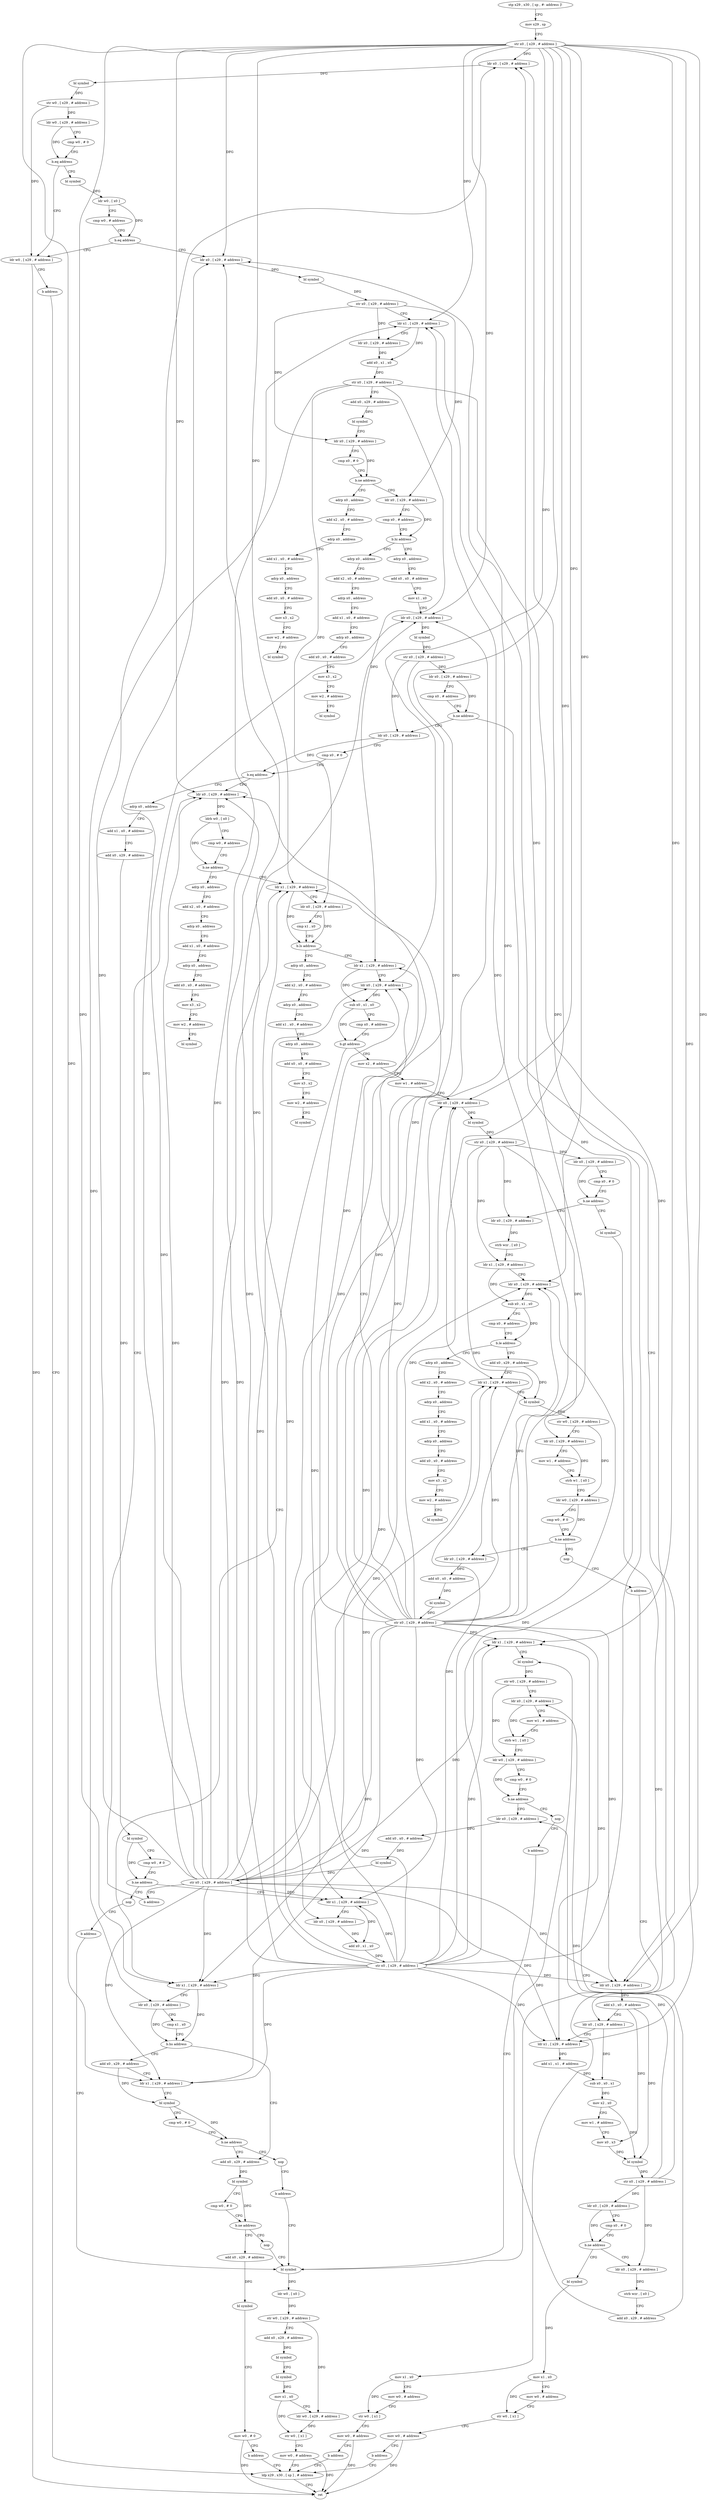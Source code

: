 digraph "func" {
"202740" [label = "stp x29 , x30 , [ sp , #- address ]!" ]
"202744" [label = "mov x29 , sp" ]
"202748" [label = "str x0 , [ x29 , # address ]" ]
"202752" [label = "ldr x0 , [ x29 , # address ]" ]
"202756" [label = "bl symbol" ]
"202760" [label = "str w0 , [ x29 , # address ]" ]
"202764" [label = "ldr w0 , [ x29 , # address ]" ]
"202768" [label = "cmp w0 , # 0" ]
"202772" [label = "b.eq address" ]
"202792" [label = "ldr w0 , [ x29 , # address ]" ]
"202776" [label = "bl symbol" ]
"202796" [label = "b address" ]
"203612" [label = "ldp x29 , x30 , [ sp ] , # address" ]
"202780" [label = "ldr w0 , [ x0 ]" ]
"202784" [label = "cmp w0 , # address" ]
"202788" [label = "b.eq address" ]
"202800" [label = "ldr x0 , [ x29 , # address ]" ]
"203616" [label = "ret" ]
"202804" [label = "bl symbol" ]
"202808" [label = "str x0 , [ x29 , # address ]" ]
"202812" [label = "ldr x1 , [ x29 , # address ]" ]
"202816" [label = "ldr x0 , [ x29 , # address ]" ]
"202820" [label = "add x0 , x1 , x0" ]
"202824" [label = "str x0 , [ x29 , # address ]" ]
"202828" [label = "add x0 , x29 , # address" ]
"202832" [label = "bl symbol" ]
"202836" [label = "ldr x0 , [ x29 , # address ]" ]
"202840" [label = "cmp x0 , # 0" ]
"202844" [label = "b.ne address" ]
"202884" [label = "ldr x0 , [ x29 , # address ]" ]
"202848" [label = "adrp x0 , address" ]
"202888" [label = "cmp x0 , # address" ]
"202892" [label = "b.hi address" ]
"202932" [label = "adrp x0 , address" ]
"202896" [label = "adrp x0 , address" ]
"202852" [label = "add x2 , x0 , # address" ]
"202856" [label = "adrp x0 , address" ]
"202860" [label = "add x1 , x0 , # address" ]
"202864" [label = "adrp x0 , address" ]
"202868" [label = "add x0 , x0 , # address" ]
"202872" [label = "mov x3 , x2" ]
"202876" [label = "mov w2 , # address" ]
"202880" [label = "bl symbol" ]
"202936" [label = "add x0 , x0 , # address" ]
"202940" [label = "mov x1 , x0" ]
"202944" [label = "ldr x0 , [ x29 , # address ]" ]
"202948" [label = "bl symbol" ]
"202952" [label = "str x0 , [ x29 , # address ]" ]
"202956" [label = "ldr x0 , [ x29 , # address ]" ]
"202960" [label = "cmp x0 , # address" ]
"202964" [label = "b.ne address" ]
"203116" [label = "ldr x0 , [ x29 , # address ]" ]
"202968" [label = "ldr x0 , [ x29 , # address ]" ]
"202900" [label = "add x2 , x0 , # address" ]
"202904" [label = "adrp x0 , address" ]
"202908" [label = "add x1 , x0 , # address" ]
"202912" [label = "adrp x0 , address" ]
"202916" [label = "add x0 , x0 , # address" ]
"202920" [label = "mov x3 , x2" ]
"202924" [label = "mov w2 , # address" ]
"202928" [label = "bl symbol" ]
"203120" [label = "cmp x0 , # 0" ]
"203124" [label = "b.eq address" ]
"203168" [label = "ldr x0 , [ x29 , # address ]" ]
"203128" [label = "adrp x0 , address" ]
"202972" [label = "add x3 , x0 , # address" ]
"202976" [label = "ldr x0 , [ x29 , # address ]" ]
"202980" [label = "ldr x1 , [ x29 , # address ]" ]
"202984" [label = "add x1 , x1 , # address" ]
"202988" [label = "sub x0 , x0 , x1" ]
"202992" [label = "mov x2 , x0" ]
"202996" [label = "mov w1 , # address" ]
"203000" [label = "mov x0 , x3" ]
"203004" [label = "bl symbol" ]
"203008" [label = "str x0 , [ x29 , # address ]" ]
"203012" [label = "ldr x0 , [ x29 , # address ]" ]
"203016" [label = "cmp x0 , # 0" ]
"203020" [label = "b.ne address" ]
"203048" [label = "ldr x0 , [ x29 , # address ]" ]
"203024" [label = "bl symbol" ]
"203172" [label = "ldrb w0 , [ x0 ]" ]
"203176" [label = "cmp w0 , # address" ]
"203180" [label = "b.ne address" ]
"203220" [label = "ldr x1 , [ x29 , # address ]" ]
"203184" [label = "adrp x0 , address" ]
"203132" [label = "add x1 , x0 , # address" ]
"203136" [label = "add x0 , x29 , # address" ]
"203140" [label = "bl symbol" ]
"203144" [label = "cmp w0 , # 0" ]
"203148" [label = "b.ne address" ]
"203544" [label = "nop" ]
"203152" [label = "ldr x1 , [ x29 , # address ]" ]
"203052" [label = "strb wzr , [ x0 ]" ]
"203056" [label = "add x0 , x29 , # address" ]
"203060" [label = "ldr x1 , [ x29 , # address ]" ]
"203064" [label = "bl symbol" ]
"203068" [label = "str w0 , [ x29 , # address ]" ]
"203072" [label = "ldr x0 , [ x29 , # address ]" ]
"203076" [label = "mov w1 , # address" ]
"203080" [label = "strb w1 , [ x0 ]" ]
"203084" [label = "ldr w0 , [ x29 , # address ]" ]
"203088" [label = "cmp w0 , # 0" ]
"203092" [label = "b.ne address" ]
"203536" [label = "nop" ]
"203096" [label = "ldr x0 , [ x29 , # address ]" ]
"203028" [label = "mov x1 , x0" ]
"203032" [label = "mov w0 , # address" ]
"203036" [label = "str w0 , [ x1 ]" ]
"203040" [label = "mov w0 , # address" ]
"203044" [label = "b address" ]
"203224" [label = "ldr x0 , [ x29 , # address ]" ]
"203228" [label = "cmp x1 , x0" ]
"203232" [label = "b.ls address" ]
"203448" [label = "ldr x1 , [ x29 , # address ]" ]
"203236" [label = "adrp x0 , address" ]
"203188" [label = "add x2 , x0 , # address" ]
"203192" [label = "adrp x0 , address" ]
"203196" [label = "add x1 , x0 , # address" ]
"203200" [label = "adrp x0 , address" ]
"203204" [label = "add x0 , x0 , # address" ]
"203208" [label = "mov x3 , x2" ]
"203212" [label = "mov w2 , # address" ]
"203216" [label = "bl symbol" ]
"203548" [label = "b address" ]
"203572" [label = "bl symbol" ]
"203156" [label = "ldr x0 , [ x29 , # address ]" ]
"203160" [label = "add x0 , x1 , x0" ]
"203164" [label = "str x0 , [ x29 , # address ]" ]
"203540" [label = "b address" ]
"203100" [label = "add x0 , x0 , # address" ]
"203104" [label = "bl symbol" ]
"203108" [label = "str x0 , [ x29 , # address ]" ]
"203112" [label = "b address" ]
"203452" [label = "ldr x0 , [ x29 , # address ]" ]
"203456" [label = "sub x0 , x1 , x0" ]
"203460" [label = "cmp x0 , # address" ]
"203464" [label = "b.gt address" ]
"203272" [label = "mov x2 , # address" ]
"203468" [label = "ldr x1 , [ x29 , # address ]" ]
"203240" [label = "add x2 , x0 , # address" ]
"203244" [label = "adrp x0 , address" ]
"203248" [label = "add x1 , x0 , # address" ]
"203252" [label = "adrp x0 , address" ]
"203256" [label = "add x0 , x0 , # address" ]
"203260" [label = "mov x3 , x2" ]
"203264" [label = "mov w2 , # address" ]
"203268" [label = "bl symbol" ]
"203576" [label = "ldr w0 , [ x0 ]" ]
"203580" [label = "str w0 , [ x29 , # address ]" ]
"203584" [label = "add x0 , x29 , # address" ]
"203588" [label = "bl symbol" ]
"203592" [label = "bl symbol" ]
"203596" [label = "mov x1 , x0" ]
"203600" [label = "ldr w0 , [ x29 , # address ]" ]
"203604" [label = "str w0 , [ x1 ]" ]
"203608" [label = "mov w0 , # address" ]
"203276" [label = "mov w1 , # address" ]
"203280" [label = "ldr x0 , [ x29 , # address ]" ]
"203284" [label = "bl symbol" ]
"203288" [label = "str x0 , [ x29 , # address ]" ]
"203292" [label = "ldr x0 , [ x29 , # address ]" ]
"203296" [label = "cmp x0 , # 0" ]
"203300" [label = "b.ne address" ]
"203328" [label = "ldr x0 , [ x29 , # address ]" ]
"203304" [label = "bl symbol" ]
"203472" [label = "ldr x0 , [ x29 , # address ]" ]
"203476" [label = "cmp x1 , x0" ]
"203480" [label = "b.hs address" ]
"203504" [label = "add x0 , x29 , # address" ]
"203484" [label = "add x0 , x29 , # address" ]
"203332" [label = "strb wzr , [ x0 ]" ]
"203336" [label = "ldr x1 , [ x29 , # address ]" ]
"203340" [label = "ldr x0 , [ x29 , # address ]" ]
"203344" [label = "sub x0 , x1 , x0" ]
"203348" [label = "cmp x0 , # address" ]
"203352" [label = "b.le address" ]
"203392" [label = "add x0 , x29 , # address" ]
"203356" [label = "adrp x0 , address" ]
"203308" [label = "mov x1 , x0" ]
"203312" [label = "mov w0 , # address" ]
"203316" [label = "str w0 , [ x1 ]" ]
"203320" [label = "mov w0 , # address" ]
"203324" [label = "b address" ]
"203508" [label = "bl symbol" ]
"203512" [label = "cmp w0 , # 0" ]
"203516" [label = "b.ne address" ]
"203568" [label = "nop" ]
"203520" [label = "add x0 , x29 , # address" ]
"203488" [label = "ldr x1 , [ x29 , # address ]" ]
"203492" [label = "bl symbol" ]
"203496" [label = "cmp w0 , # 0" ]
"203500" [label = "b.ne address" ]
"203560" [label = "nop" ]
"203396" [label = "ldr x1 , [ x29 , # address ]" ]
"203400" [label = "bl symbol" ]
"203404" [label = "str w0 , [ x29 , # address ]" ]
"203408" [label = "ldr x0 , [ x29 , # address ]" ]
"203412" [label = "mov w1 , # address" ]
"203416" [label = "strb w1 , [ x0 ]" ]
"203420" [label = "ldr w0 , [ x29 , # address ]" ]
"203424" [label = "cmp w0 , # 0" ]
"203428" [label = "b.ne address" ]
"203552" [label = "nop" ]
"203432" [label = "ldr x0 , [ x29 , # address ]" ]
"203360" [label = "add x2 , x0 , # address" ]
"203364" [label = "adrp x0 , address" ]
"203368" [label = "add x1 , x0 , # address" ]
"203372" [label = "adrp x0 , address" ]
"203376" [label = "add x0 , x0 , # address" ]
"203380" [label = "mov x3 , x2" ]
"203384" [label = "mov w2 , # address" ]
"203388" [label = "bl symbol" ]
"203524" [label = "bl symbol" ]
"203528" [label = "mov w0 , # 0" ]
"203532" [label = "b address" ]
"203564" [label = "b address" ]
"203556" [label = "b address" ]
"203436" [label = "add x0 , x0 , # address" ]
"203440" [label = "bl symbol" ]
"203444" [label = "str x0 , [ x29 , # address ]" ]
"202740" -> "202744" [ label = "CFG" ]
"202744" -> "202748" [ label = "CFG" ]
"202748" -> "202752" [ label = "DFG" ]
"202748" -> "202800" [ label = "DFG" ]
"202748" -> "202812" [ label = "DFG" ]
"202748" -> "202944" [ label = "DFG" ]
"202748" -> "202968" [ label = "DFG" ]
"202748" -> "202980" [ label = "DFG" ]
"202748" -> "203168" [ label = "DFG" ]
"202748" -> "203060" [ label = "DFG" ]
"202748" -> "203220" [ label = "DFG" ]
"202748" -> "203152" [ label = "DFG" ]
"202748" -> "203452" [ label = "DFG" ]
"202748" -> "203280" [ label = "DFG" ]
"202748" -> "203468" [ label = "DFG" ]
"202748" -> "203340" [ label = "DFG" ]
"202748" -> "203488" [ label = "DFG" ]
"202748" -> "203396" [ label = "DFG" ]
"202752" -> "202756" [ label = "DFG" ]
"202756" -> "202760" [ label = "DFG" ]
"202760" -> "202764" [ label = "DFG" ]
"202760" -> "202792" [ label = "DFG" ]
"202764" -> "202768" [ label = "CFG" ]
"202764" -> "202772" [ label = "DFG" ]
"202768" -> "202772" [ label = "CFG" ]
"202772" -> "202792" [ label = "CFG" ]
"202772" -> "202776" [ label = "CFG" ]
"202792" -> "202796" [ label = "CFG" ]
"202792" -> "203616" [ label = "DFG" ]
"202776" -> "202780" [ label = "DFG" ]
"202796" -> "203612" [ label = "CFG" ]
"203612" -> "203616" [ label = "CFG" ]
"202780" -> "202784" [ label = "CFG" ]
"202780" -> "202788" [ label = "DFG" ]
"202784" -> "202788" [ label = "CFG" ]
"202788" -> "202800" [ label = "CFG" ]
"202788" -> "202792" [ label = "CFG" ]
"202800" -> "202804" [ label = "DFG" ]
"202804" -> "202808" [ label = "DFG" ]
"202808" -> "202812" [ label = "CFG" ]
"202808" -> "202816" [ label = "DFG" ]
"202808" -> "202836" [ label = "DFG" ]
"202808" -> "202884" [ label = "DFG" ]
"202812" -> "202816" [ label = "CFG" ]
"202812" -> "202820" [ label = "DFG" ]
"202816" -> "202820" [ label = "DFG" ]
"202820" -> "202824" [ label = "DFG" ]
"202824" -> "202828" [ label = "CFG" ]
"202824" -> "202976" [ label = "DFG" ]
"202824" -> "203224" [ label = "DFG" ]
"202824" -> "203448" [ label = "DFG" ]
"202824" -> "203472" [ label = "DFG" ]
"202828" -> "202832" [ label = "DFG" ]
"202832" -> "202836" [ label = "CFG" ]
"202836" -> "202840" [ label = "CFG" ]
"202836" -> "202844" [ label = "DFG" ]
"202840" -> "202844" [ label = "CFG" ]
"202844" -> "202884" [ label = "CFG" ]
"202844" -> "202848" [ label = "CFG" ]
"202884" -> "202888" [ label = "CFG" ]
"202884" -> "202892" [ label = "DFG" ]
"202848" -> "202852" [ label = "CFG" ]
"202888" -> "202892" [ label = "CFG" ]
"202892" -> "202932" [ label = "CFG" ]
"202892" -> "202896" [ label = "CFG" ]
"202932" -> "202936" [ label = "CFG" ]
"202896" -> "202900" [ label = "CFG" ]
"202852" -> "202856" [ label = "CFG" ]
"202856" -> "202860" [ label = "CFG" ]
"202860" -> "202864" [ label = "CFG" ]
"202864" -> "202868" [ label = "CFG" ]
"202868" -> "202872" [ label = "CFG" ]
"202872" -> "202876" [ label = "CFG" ]
"202876" -> "202880" [ label = "CFG" ]
"202936" -> "202940" [ label = "CFG" ]
"202940" -> "202944" [ label = "CFG" ]
"202944" -> "202948" [ label = "DFG" ]
"202948" -> "202952" [ label = "DFG" ]
"202952" -> "202956" [ label = "DFG" ]
"202952" -> "203116" [ label = "DFG" ]
"202952" -> "203156" [ label = "DFG" ]
"202956" -> "202960" [ label = "CFG" ]
"202956" -> "202964" [ label = "DFG" ]
"202960" -> "202964" [ label = "CFG" ]
"202964" -> "203116" [ label = "CFG" ]
"202964" -> "202968" [ label = "CFG" ]
"203116" -> "203120" [ label = "CFG" ]
"203116" -> "203124" [ label = "DFG" ]
"202968" -> "202972" [ label = "DFG" ]
"202900" -> "202904" [ label = "CFG" ]
"202904" -> "202908" [ label = "CFG" ]
"202908" -> "202912" [ label = "CFG" ]
"202912" -> "202916" [ label = "CFG" ]
"202916" -> "202920" [ label = "CFG" ]
"202920" -> "202924" [ label = "CFG" ]
"202924" -> "202928" [ label = "CFG" ]
"203120" -> "203124" [ label = "CFG" ]
"203124" -> "203168" [ label = "CFG" ]
"203124" -> "203128" [ label = "CFG" ]
"203168" -> "203172" [ label = "DFG" ]
"203128" -> "203132" [ label = "CFG" ]
"202972" -> "202976" [ label = "CFG" ]
"202972" -> "203000" [ label = "DFG" ]
"202972" -> "203004" [ label = "DFG" ]
"202976" -> "202980" [ label = "CFG" ]
"202976" -> "202988" [ label = "DFG" ]
"202980" -> "202984" [ label = "DFG" ]
"202984" -> "202988" [ label = "DFG" ]
"202988" -> "202992" [ label = "DFG" ]
"202992" -> "202996" [ label = "CFG" ]
"202992" -> "203004" [ label = "DFG" ]
"202996" -> "203000" [ label = "CFG" ]
"203000" -> "203004" [ label = "DFG" ]
"203004" -> "203008" [ label = "DFG" ]
"203008" -> "203012" [ label = "DFG" ]
"203008" -> "203048" [ label = "DFG" ]
"203008" -> "203072" [ label = "DFG" ]
"203008" -> "203096" [ label = "DFG" ]
"203012" -> "203016" [ label = "CFG" ]
"203012" -> "203020" [ label = "DFG" ]
"203016" -> "203020" [ label = "CFG" ]
"203020" -> "203048" [ label = "CFG" ]
"203020" -> "203024" [ label = "CFG" ]
"203048" -> "203052" [ label = "DFG" ]
"203024" -> "203028" [ label = "DFG" ]
"203172" -> "203176" [ label = "CFG" ]
"203172" -> "203180" [ label = "DFG" ]
"203176" -> "203180" [ label = "CFG" ]
"203180" -> "203220" [ label = "CFG" ]
"203180" -> "203184" [ label = "CFG" ]
"203220" -> "203224" [ label = "CFG" ]
"203220" -> "203232" [ label = "DFG" ]
"203184" -> "203188" [ label = "CFG" ]
"203132" -> "203136" [ label = "CFG" ]
"203136" -> "203140" [ label = "DFG" ]
"203140" -> "203144" [ label = "CFG" ]
"203140" -> "203148" [ label = "DFG" ]
"203144" -> "203148" [ label = "CFG" ]
"203148" -> "203544" [ label = "CFG" ]
"203148" -> "203152" [ label = "CFG" ]
"203544" -> "203548" [ label = "CFG" ]
"203152" -> "203156" [ label = "CFG" ]
"203152" -> "203160" [ label = "DFG" ]
"203052" -> "203056" [ label = "CFG" ]
"203056" -> "203060" [ label = "CFG" ]
"203056" -> "203064" [ label = "DFG" ]
"203060" -> "203064" [ label = "CFG" ]
"203064" -> "203068" [ label = "DFG" ]
"203068" -> "203072" [ label = "CFG" ]
"203068" -> "203084" [ label = "DFG" ]
"203072" -> "203076" [ label = "CFG" ]
"203072" -> "203080" [ label = "DFG" ]
"203076" -> "203080" [ label = "CFG" ]
"203080" -> "203084" [ label = "CFG" ]
"203084" -> "203088" [ label = "CFG" ]
"203084" -> "203092" [ label = "DFG" ]
"203088" -> "203092" [ label = "CFG" ]
"203092" -> "203536" [ label = "CFG" ]
"203092" -> "203096" [ label = "CFG" ]
"203536" -> "203540" [ label = "CFG" ]
"203096" -> "203100" [ label = "DFG" ]
"203028" -> "203032" [ label = "CFG" ]
"203028" -> "203036" [ label = "DFG" ]
"203032" -> "203036" [ label = "CFG" ]
"203036" -> "203040" [ label = "CFG" ]
"203040" -> "203044" [ label = "CFG" ]
"203040" -> "203616" [ label = "DFG" ]
"203044" -> "203612" [ label = "CFG" ]
"203224" -> "203228" [ label = "CFG" ]
"203224" -> "203232" [ label = "DFG" ]
"203228" -> "203232" [ label = "CFG" ]
"203232" -> "203448" [ label = "CFG" ]
"203232" -> "203236" [ label = "CFG" ]
"203448" -> "203452" [ label = "CFG" ]
"203448" -> "203456" [ label = "DFG" ]
"203236" -> "203240" [ label = "CFG" ]
"203188" -> "203192" [ label = "CFG" ]
"203192" -> "203196" [ label = "CFG" ]
"203196" -> "203200" [ label = "CFG" ]
"203200" -> "203204" [ label = "CFG" ]
"203204" -> "203208" [ label = "CFG" ]
"203208" -> "203212" [ label = "CFG" ]
"203212" -> "203216" [ label = "CFG" ]
"203548" -> "203572" [ label = "CFG" ]
"203572" -> "203576" [ label = "DFG" ]
"203156" -> "203160" [ label = "DFG" ]
"203160" -> "203164" [ label = "DFG" ]
"203164" -> "203168" [ label = "DFG" ]
"203164" -> "202752" [ label = "DFG" ]
"203164" -> "202800" [ label = "DFG" ]
"203164" -> "202812" [ label = "DFG" ]
"203164" -> "202944" [ label = "DFG" ]
"203164" -> "202968" [ label = "DFG" ]
"203164" -> "202980" [ label = "DFG" ]
"203164" -> "203060" [ label = "DFG" ]
"203164" -> "203220" [ label = "DFG" ]
"203164" -> "203152" [ label = "DFG" ]
"203164" -> "203452" [ label = "DFG" ]
"203164" -> "203280" [ label = "DFG" ]
"203164" -> "203468" [ label = "DFG" ]
"203164" -> "203340" [ label = "DFG" ]
"203164" -> "203488" [ label = "DFG" ]
"203164" -> "203396" [ label = "DFG" ]
"203540" -> "203572" [ label = "CFG" ]
"203100" -> "203104" [ label = "DFG" ]
"203104" -> "203108" [ label = "DFG" ]
"203108" -> "203112" [ label = "CFG" ]
"203108" -> "202752" [ label = "DFG" ]
"203108" -> "202800" [ label = "DFG" ]
"203108" -> "202812" [ label = "DFG" ]
"203108" -> "202944" [ label = "DFG" ]
"203108" -> "202968" [ label = "DFG" ]
"203108" -> "202980" [ label = "DFG" ]
"203108" -> "203168" [ label = "DFG" ]
"203108" -> "203060" [ label = "DFG" ]
"203108" -> "203220" [ label = "DFG" ]
"203108" -> "203152" [ label = "DFG" ]
"203108" -> "203452" [ label = "DFG" ]
"203108" -> "203280" [ label = "DFG" ]
"203108" -> "203468" [ label = "DFG" ]
"203108" -> "203340" [ label = "DFG" ]
"203108" -> "203488" [ label = "DFG" ]
"203108" -> "203396" [ label = "DFG" ]
"203112" -> "203168" [ label = "CFG" ]
"203452" -> "203456" [ label = "DFG" ]
"203456" -> "203460" [ label = "CFG" ]
"203456" -> "203464" [ label = "DFG" ]
"203460" -> "203464" [ label = "CFG" ]
"203464" -> "203272" [ label = "CFG" ]
"203464" -> "203468" [ label = "CFG" ]
"203272" -> "203276" [ label = "CFG" ]
"203468" -> "203472" [ label = "CFG" ]
"203468" -> "203480" [ label = "DFG" ]
"203240" -> "203244" [ label = "CFG" ]
"203244" -> "203248" [ label = "CFG" ]
"203248" -> "203252" [ label = "CFG" ]
"203252" -> "203256" [ label = "CFG" ]
"203256" -> "203260" [ label = "CFG" ]
"203260" -> "203264" [ label = "CFG" ]
"203264" -> "203268" [ label = "CFG" ]
"203576" -> "203580" [ label = "DFG" ]
"203580" -> "203584" [ label = "CFG" ]
"203580" -> "203600" [ label = "DFG" ]
"203584" -> "203588" [ label = "DFG" ]
"203588" -> "203592" [ label = "CFG" ]
"203592" -> "203596" [ label = "DFG" ]
"203596" -> "203600" [ label = "CFG" ]
"203596" -> "203604" [ label = "DFG" ]
"203600" -> "203604" [ label = "DFG" ]
"203604" -> "203608" [ label = "CFG" ]
"203608" -> "203612" [ label = "CFG" ]
"203608" -> "203616" [ label = "DFG" ]
"203276" -> "203280" [ label = "CFG" ]
"203280" -> "203284" [ label = "DFG" ]
"203284" -> "203288" [ label = "DFG" ]
"203288" -> "203292" [ label = "DFG" ]
"203288" -> "203328" [ label = "DFG" ]
"203288" -> "203336" [ label = "DFG" ]
"203288" -> "203408" [ label = "DFG" ]
"203288" -> "203432" [ label = "DFG" ]
"203292" -> "203296" [ label = "CFG" ]
"203292" -> "203300" [ label = "DFG" ]
"203296" -> "203300" [ label = "CFG" ]
"203300" -> "203328" [ label = "CFG" ]
"203300" -> "203304" [ label = "CFG" ]
"203328" -> "203332" [ label = "DFG" ]
"203304" -> "203308" [ label = "DFG" ]
"203472" -> "203476" [ label = "CFG" ]
"203472" -> "203480" [ label = "DFG" ]
"203476" -> "203480" [ label = "CFG" ]
"203480" -> "203504" [ label = "CFG" ]
"203480" -> "203484" [ label = "CFG" ]
"203504" -> "203508" [ label = "DFG" ]
"203484" -> "203488" [ label = "CFG" ]
"203484" -> "203492" [ label = "DFG" ]
"203332" -> "203336" [ label = "CFG" ]
"203336" -> "203340" [ label = "CFG" ]
"203336" -> "203344" [ label = "DFG" ]
"203340" -> "203344" [ label = "DFG" ]
"203344" -> "203348" [ label = "CFG" ]
"203344" -> "203352" [ label = "DFG" ]
"203348" -> "203352" [ label = "CFG" ]
"203352" -> "203392" [ label = "CFG" ]
"203352" -> "203356" [ label = "CFG" ]
"203392" -> "203396" [ label = "CFG" ]
"203392" -> "203400" [ label = "DFG" ]
"203356" -> "203360" [ label = "CFG" ]
"203308" -> "203312" [ label = "CFG" ]
"203308" -> "203316" [ label = "DFG" ]
"203312" -> "203316" [ label = "CFG" ]
"203316" -> "203320" [ label = "CFG" ]
"203320" -> "203324" [ label = "CFG" ]
"203320" -> "203616" [ label = "DFG" ]
"203324" -> "203612" [ label = "CFG" ]
"203508" -> "203512" [ label = "CFG" ]
"203508" -> "203516" [ label = "DFG" ]
"203512" -> "203516" [ label = "CFG" ]
"203516" -> "203568" [ label = "CFG" ]
"203516" -> "203520" [ label = "CFG" ]
"203568" -> "203572" [ label = "CFG" ]
"203520" -> "203524" [ label = "DFG" ]
"203488" -> "203492" [ label = "CFG" ]
"203492" -> "203496" [ label = "CFG" ]
"203492" -> "203500" [ label = "DFG" ]
"203496" -> "203500" [ label = "CFG" ]
"203500" -> "203560" [ label = "CFG" ]
"203500" -> "203504" [ label = "CFG" ]
"203560" -> "203564" [ label = "CFG" ]
"203396" -> "203400" [ label = "CFG" ]
"203400" -> "203404" [ label = "DFG" ]
"203404" -> "203408" [ label = "CFG" ]
"203404" -> "203420" [ label = "DFG" ]
"203408" -> "203412" [ label = "CFG" ]
"203408" -> "203416" [ label = "DFG" ]
"203412" -> "203416" [ label = "CFG" ]
"203416" -> "203420" [ label = "CFG" ]
"203420" -> "203424" [ label = "CFG" ]
"203420" -> "203428" [ label = "DFG" ]
"203424" -> "203428" [ label = "CFG" ]
"203428" -> "203552" [ label = "CFG" ]
"203428" -> "203432" [ label = "CFG" ]
"203552" -> "203556" [ label = "CFG" ]
"203432" -> "203436" [ label = "DFG" ]
"203360" -> "203364" [ label = "CFG" ]
"203364" -> "203368" [ label = "CFG" ]
"203368" -> "203372" [ label = "CFG" ]
"203372" -> "203376" [ label = "CFG" ]
"203376" -> "203380" [ label = "CFG" ]
"203380" -> "203384" [ label = "CFG" ]
"203384" -> "203388" [ label = "CFG" ]
"203524" -> "203528" [ label = "CFG" ]
"203528" -> "203532" [ label = "CFG" ]
"203528" -> "203616" [ label = "DFG" ]
"203532" -> "203612" [ label = "CFG" ]
"203564" -> "203572" [ label = "CFG" ]
"203556" -> "203572" [ label = "CFG" ]
"203436" -> "203440" [ label = "DFG" ]
"203440" -> "203444" [ label = "DFG" ]
"203444" -> "203448" [ label = "CFG" ]
"203444" -> "202752" [ label = "DFG" ]
"203444" -> "202800" [ label = "DFG" ]
"203444" -> "202812" [ label = "DFG" ]
"203444" -> "202944" [ label = "DFG" ]
"203444" -> "202968" [ label = "DFG" ]
"203444" -> "202980" [ label = "DFG" ]
"203444" -> "203168" [ label = "DFG" ]
"203444" -> "203060" [ label = "DFG" ]
"203444" -> "203220" [ label = "DFG" ]
"203444" -> "203152" [ label = "DFG" ]
"203444" -> "203452" [ label = "DFG" ]
"203444" -> "203280" [ label = "DFG" ]
"203444" -> "203468" [ label = "DFG" ]
"203444" -> "203340" [ label = "DFG" ]
"203444" -> "203488" [ label = "DFG" ]
"203444" -> "203396" [ label = "DFG" ]
}
